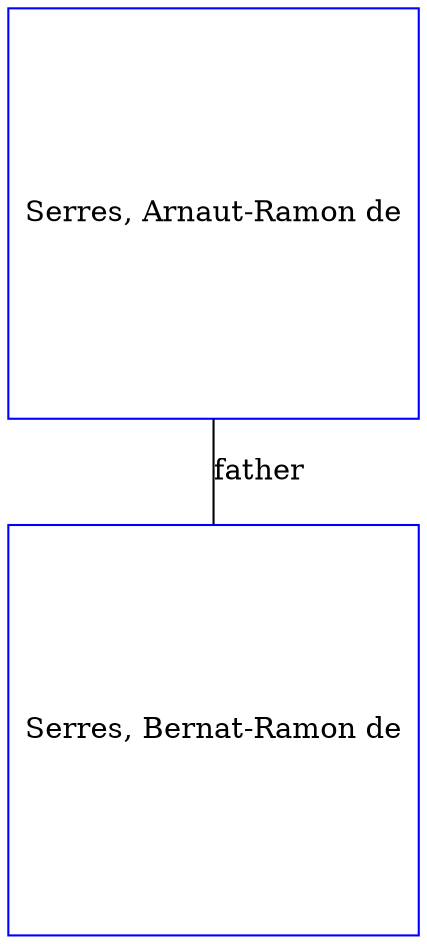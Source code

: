 digraph D {
    edge [dir=none];    node [shape=box];    "016407"   [label="Serres, Arnaut-Ramon de", shape=box, regular=1, color="blue"] ;
"016403"   [label="Serres, Bernat-Ramon de", shape=box, regular=1, color="blue"] ;
016407->016403 [label="father",arrowsize=0.0]; 
}